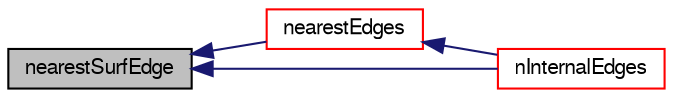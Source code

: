 digraph "nearestSurfEdge"
{
  bgcolor="transparent";
  edge [fontname="FreeSans",fontsize="10",labelfontname="FreeSans",labelfontsize="10"];
  node [fontname="FreeSans",fontsize="10",shape=record];
  rankdir="LR";
  Node2679 [label="nearestSurfEdge",height=0.2,width=0.4,color="black", fillcolor="grey75", style="filled", fontcolor="black"];
  Node2679 -> Node2680 [dir="back",color="midnightblue",fontsize="10",style="solid",fontname="FreeSans"];
  Node2680 [label="nearestEdges",height=0.2,width=0.4,color="red",URL="$a25510.html#a87eba1a1148a3f534ea33e868d2b7dc0",tooltip="Like nearestSamples but now gets nearest point on. "];
  Node2680 -> Node2682 [dir="back",color="midnightblue",fontsize="10",style="solid",fontname="FreeSans"];
  Node2682 [label="nInternalEdges",height=0.2,width=0.4,color="red",URL="$a25510.html#ac3a114a989f593d0844725f0e2364537",tooltip="Return number of internal edges. "];
  Node2679 -> Node2682 [dir="back",color="midnightblue",fontsize="10",style="solid",fontname="FreeSans"];
}
